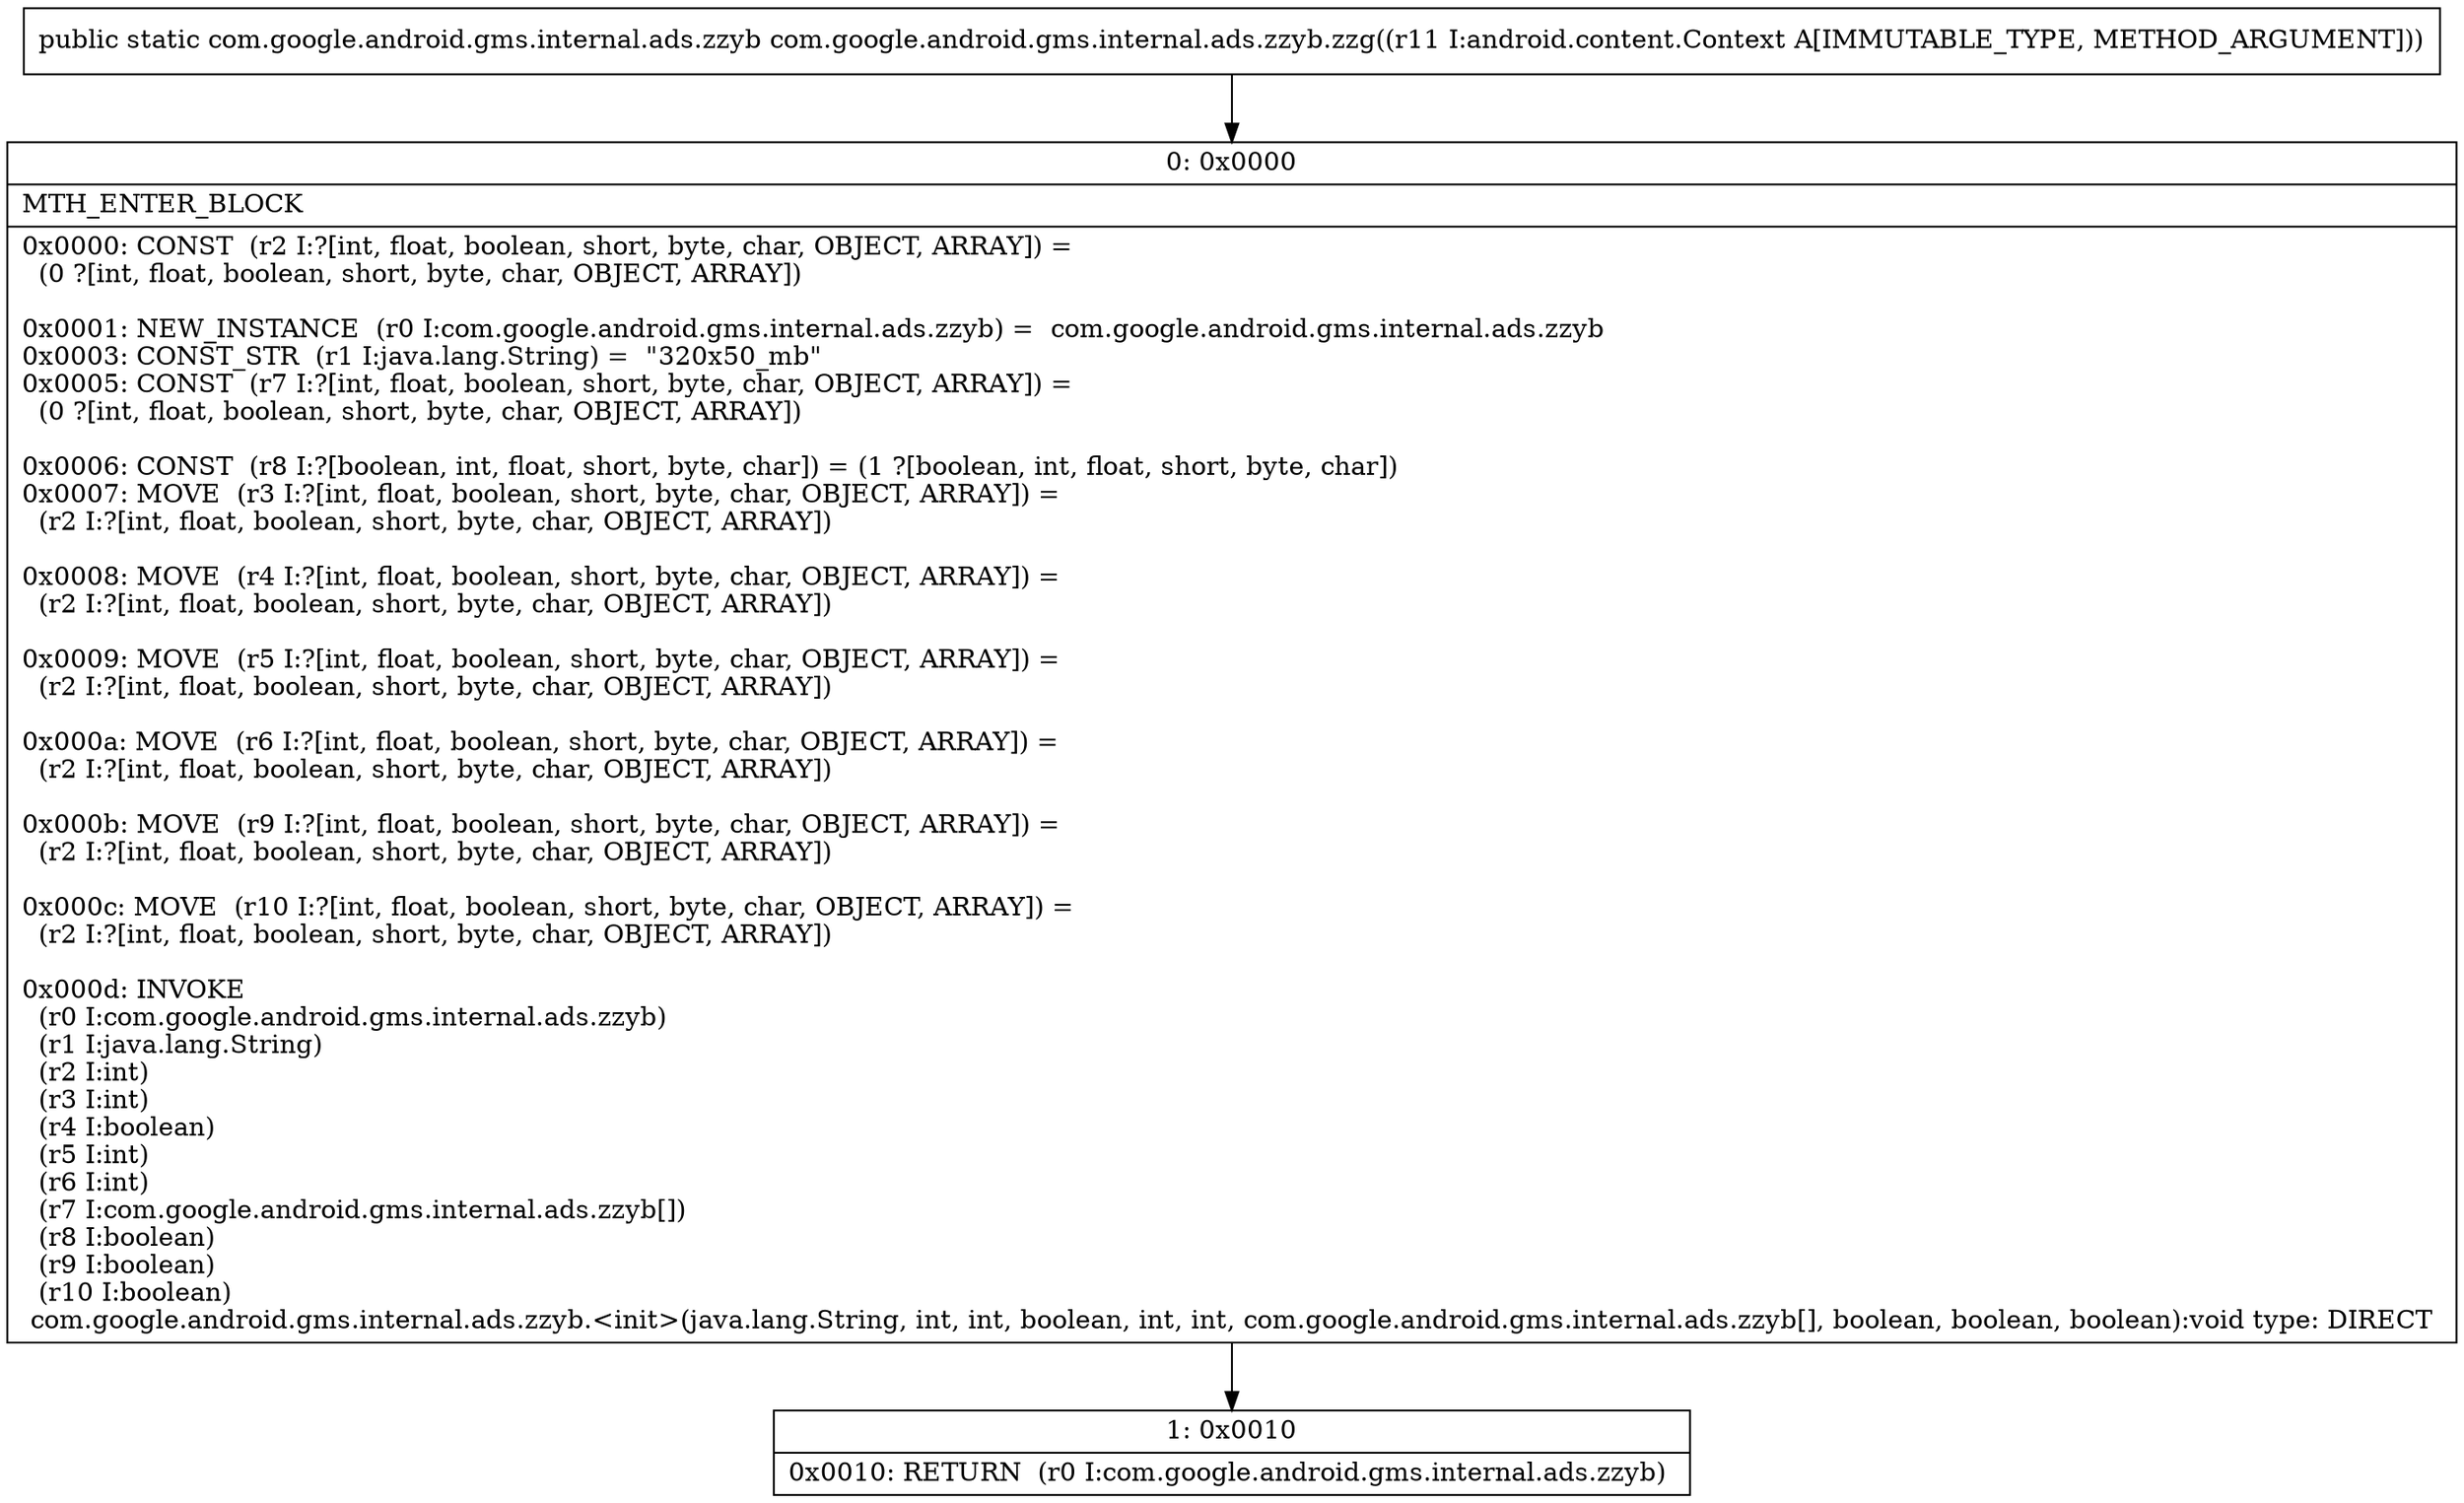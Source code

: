 digraph "CFG forcom.google.android.gms.internal.ads.zzyb.zzg(Landroid\/content\/Context;)Lcom\/google\/android\/gms\/internal\/ads\/zzyb;" {
Node_0 [shape=record,label="{0\:\ 0x0000|MTH_ENTER_BLOCK\l|0x0000: CONST  (r2 I:?[int, float, boolean, short, byte, char, OBJECT, ARRAY]) = \l  (0 ?[int, float, boolean, short, byte, char, OBJECT, ARRAY])\l \l0x0001: NEW_INSTANCE  (r0 I:com.google.android.gms.internal.ads.zzyb) =  com.google.android.gms.internal.ads.zzyb \l0x0003: CONST_STR  (r1 I:java.lang.String) =  \"320x50_mb\" \l0x0005: CONST  (r7 I:?[int, float, boolean, short, byte, char, OBJECT, ARRAY]) = \l  (0 ?[int, float, boolean, short, byte, char, OBJECT, ARRAY])\l \l0x0006: CONST  (r8 I:?[boolean, int, float, short, byte, char]) = (1 ?[boolean, int, float, short, byte, char]) \l0x0007: MOVE  (r3 I:?[int, float, boolean, short, byte, char, OBJECT, ARRAY]) = \l  (r2 I:?[int, float, boolean, short, byte, char, OBJECT, ARRAY])\l \l0x0008: MOVE  (r4 I:?[int, float, boolean, short, byte, char, OBJECT, ARRAY]) = \l  (r2 I:?[int, float, boolean, short, byte, char, OBJECT, ARRAY])\l \l0x0009: MOVE  (r5 I:?[int, float, boolean, short, byte, char, OBJECT, ARRAY]) = \l  (r2 I:?[int, float, boolean, short, byte, char, OBJECT, ARRAY])\l \l0x000a: MOVE  (r6 I:?[int, float, boolean, short, byte, char, OBJECT, ARRAY]) = \l  (r2 I:?[int, float, boolean, short, byte, char, OBJECT, ARRAY])\l \l0x000b: MOVE  (r9 I:?[int, float, boolean, short, byte, char, OBJECT, ARRAY]) = \l  (r2 I:?[int, float, boolean, short, byte, char, OBJECT, ARRAY])\l \l0x000c: MOVE  (r10 I:?[int, float, boolean, short, byte, char, OBJECT, ARRAY]) = \l  (r2 I:?[int, float, boolean, short, byte, char, OBJECT, ARRAY])\l \l0x000d: INVOKE  \l  (r0 I:com.google.android.gms.internal.ads.zzyb)\l  (r1 I:java.lang.String)\l  (r2 I:int)\l  (r3 I:int)\l  (r4 I:boolean)\l  (r5 I:int)\l  (r6 I:int)\l  (r7 I:com.google.android.gms.internal.ads.zzyb[])\l  (r8 I:boolean)\l  (r9 I:boolean)\l  (r10 I:boolean)\l com.google.android.gms.internal.ads.zzyb.\<init\>(java.lang.String, int, int, boolean, int, int, com.google.android.gms.internal.ads.zzyb[], boolean, boolean, boolean):void type: DIRECT \l}"];
Node_1 [shape=record,label="{1\:\ 0x0010|0x0010: RETURN  (r0 I:com.google.android.gms.internal.ads.zzyb) \l}"];
MethodNode[shape=record,label="{public static com.google.android.gms.internal.ads.zzyb com.google.android.gms.internal.ads.zzyb.zzg((r11 I:android.content.Context A[IMMUTABLE_TYPE, METHOD_ARGUMENT])) }"];
MethodNode -> Node_0;
Node_0 -> Node_1;
}

